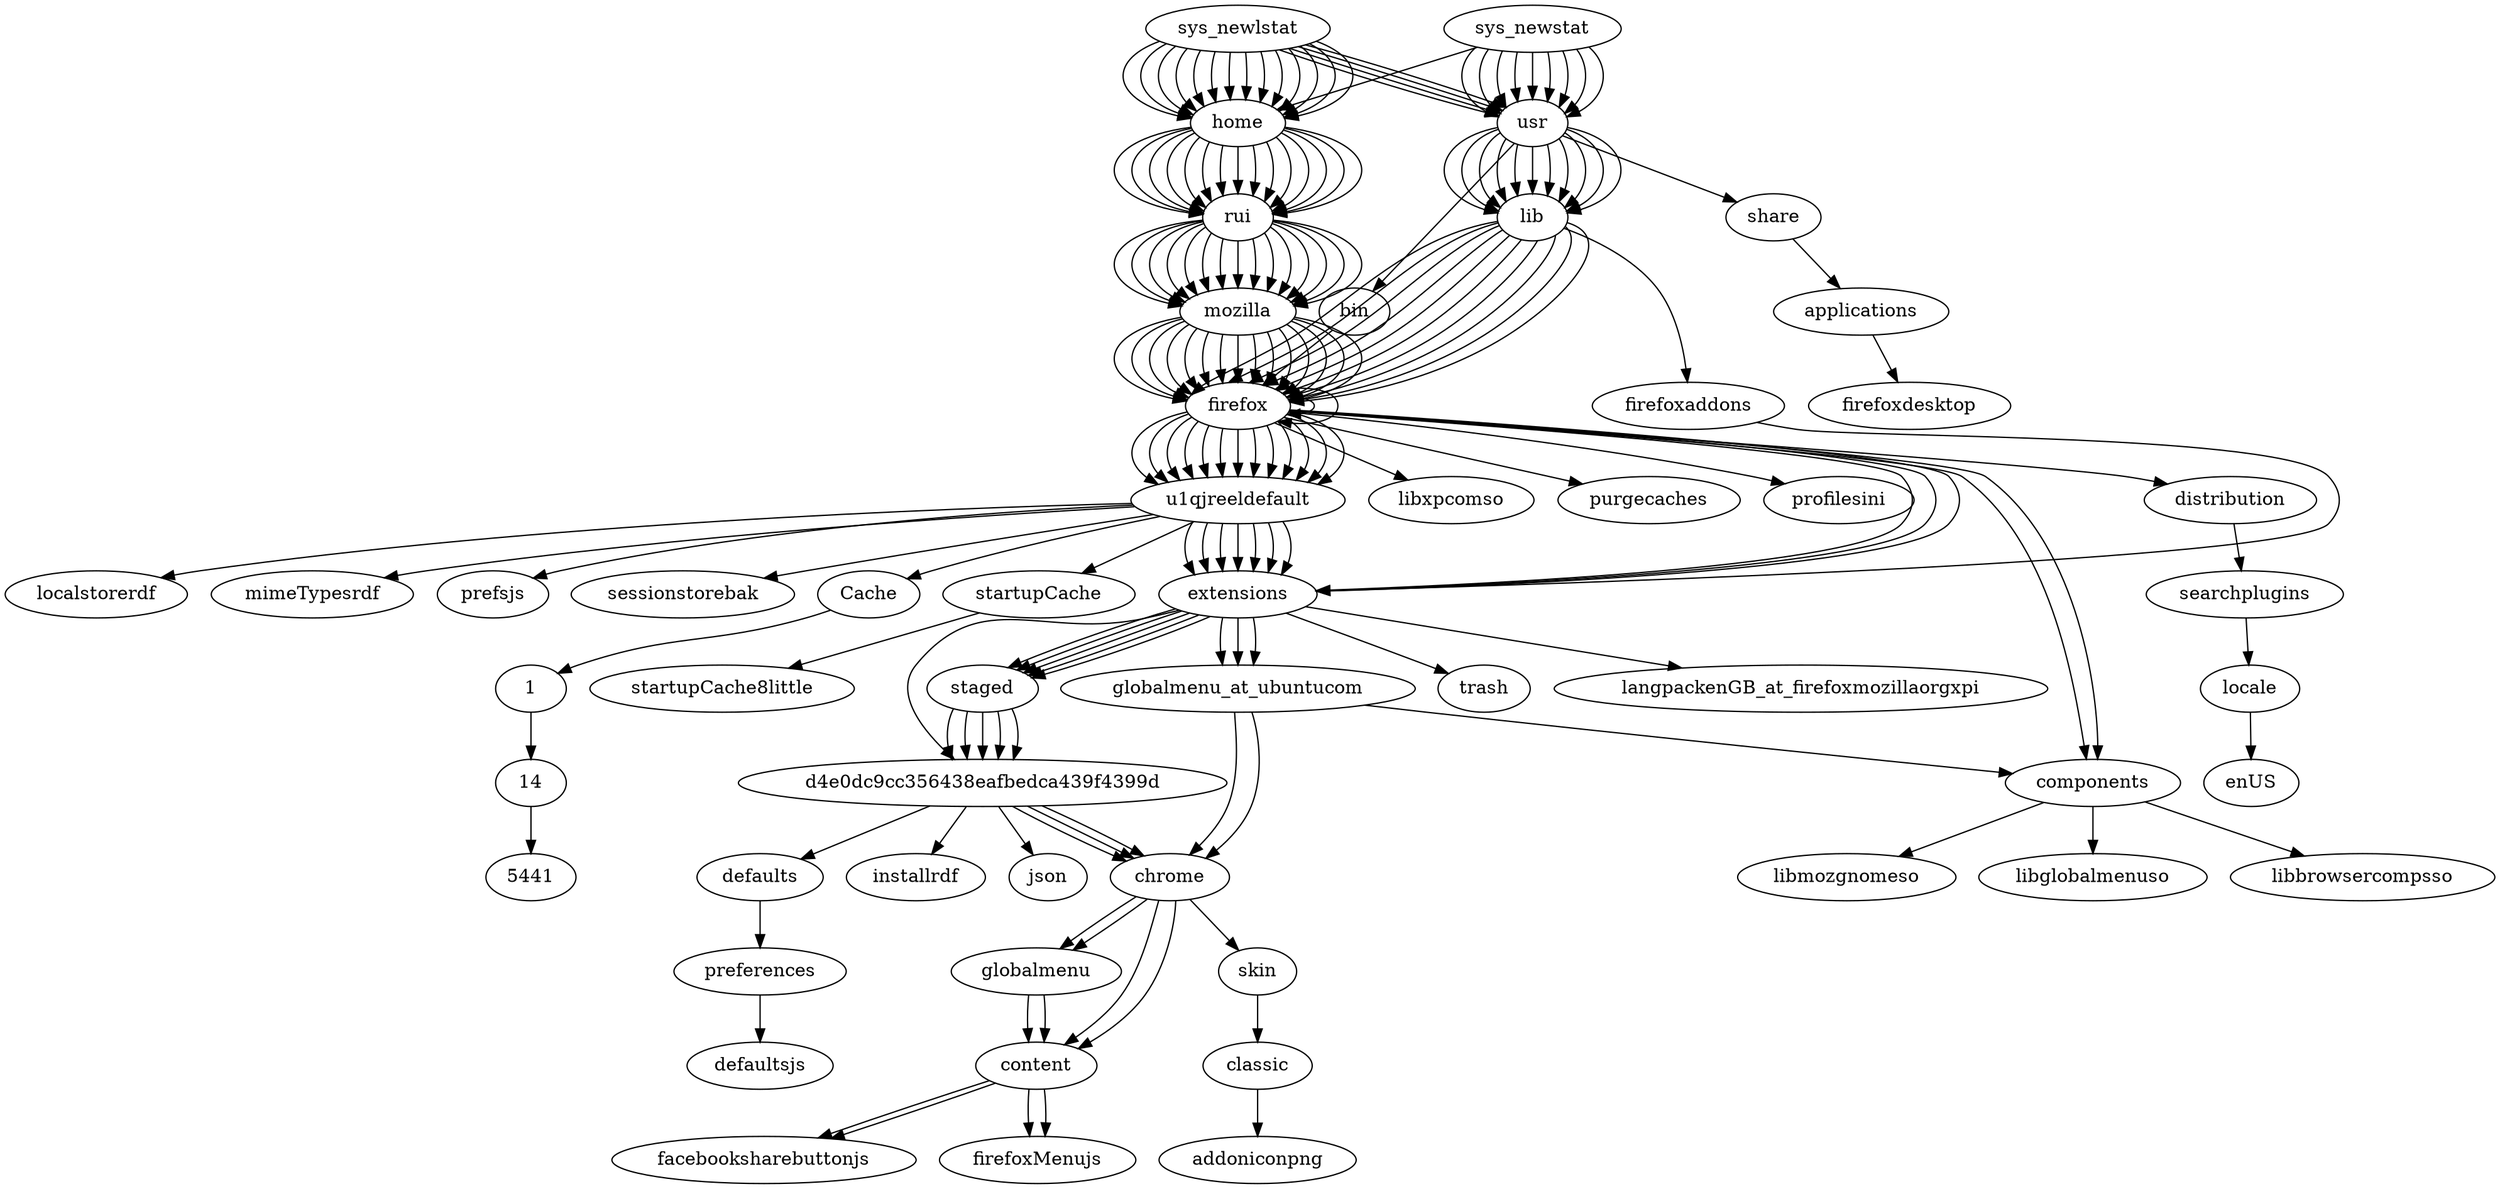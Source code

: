 digraph G{
sys_newlstat->home->rui->mozilla->firefox
sys_newlstat->home->rui->mozilla->firefox->u1qjreeldefault->Cache->1->14->5441
sys_newlstat->home->rui->mozilla->firefox->u1qjreeldefault->extensions->{d4e0dc9cc356438eafbedca439f4399d}->chrome->content->facebooksharebuttonjs
sys_newlstat->home->rui->mozilla->firefox->u1qjreeldefault->extensions->staged->{d4e0dc9cc356438eafbedca439f4399d}->chrome->content->facebooksharebuttonjs
sys_newlstat->home->rui->mozilla->firefox->u1qjreeldefault->extensions->staged->{d4e0dc9cc356438eafbedca439f4399d}->chrome->skin->classic->addoniconpng
sys_newlstat->home->rui->mozilla->firefox->u1qjreeldefault->extensions->staged->{d4e0dc9cc356438eafbedca439f4399d}->defaults->preferences->defaultsjs 
sys_newlstat->home->rui->mozilla->firefox->u1qjreeldefault->extensions->staged->{d4e0dc9cc356438eafbedca439f4399d}->installrdf
sys_newlstat->home->rui->mozilla->firefox->u1qjreeldefault->extensions->staged->{d4e0dc9cc356438eafbedca439f4399d}->json
sys_newlstat->home->rui->mozilla->firefox->u1qjreeldefault->extensions->trash
sys_newlstat->home->rui->mozilla->firefox->u1qjreeldefault->localstorerdf
sys_newlstat->home->rui->mozilla->firefox->u1qjreeldefault->mimeTypesrdf
sys_newlstat->home->rui->mozilla->firefox->u1qjreeldefault->prefsjs
sys_newlstat->home->rui->mozilla->firefox->u1qjreeldefault->sessionstorebak
sys_newlstat->home->rui->mozilla->firefox->u1qjreeldefault->startupCache->startupCache8little
sys_newlstat->usr->lib->firefox->extensions->globalmenu_at_ubuntucom->chrome->globalmenu->content->firefoxMenujs
sys_newlstat->usr->lib->firefox->firefox
sys_newlstat->usr->lib->firefox->libxpcomso
sys_newlstat->usr->lib->firefox->purgecaches
sys_newstat->home->rui->mozilla->firefox->profilesini
sys_newstat->usr->bin->firefox
sys_newstat->usr->lib->firefoxaddons->extensions->globalmenu_at_ubuntucom->components->libglobalmenuso
sys_newstat->usr->lib->firefox->components->libbrowsercompsso
sys_newstat->usr->lib->firefox->components->libmozgnomeso
sys_newstat->usr->lib->firefox->distribution->searchplugins->locale->enUS
sys_newstat->usr->lib->firefox->extensions->globalmenu_at_ubuntucom->chrome->globalmenu->content->firefoxMenujs
sys_newstat->usr->lib->firefox->extensions->langpackenGB_at_firefoxmozillaorgxpi
sys_newstat->usr->lib->firefox->firefox
sys_newstat->usr->share->applications->firefoxdesktop

}
